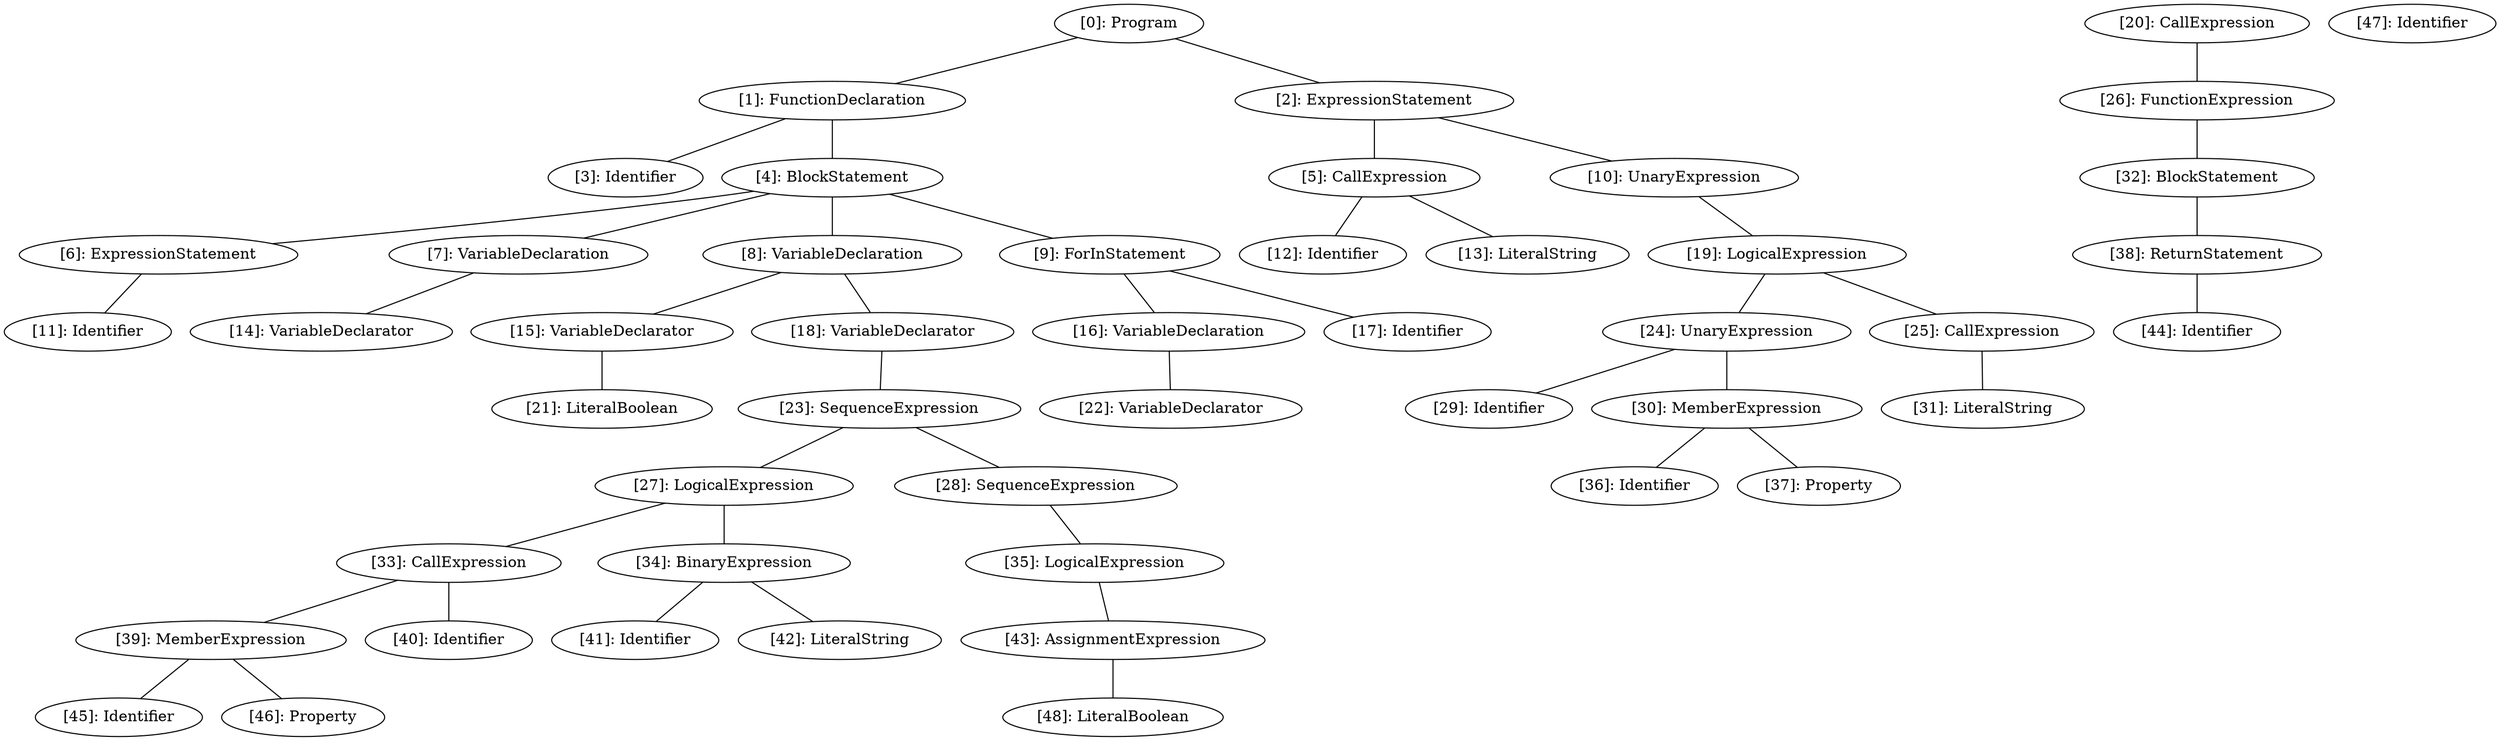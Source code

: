 // Result
graph {
	0 [label="[0]: Program"]
	1 [label="[1]: FunctionDeclaration"]
	2 [label="[2]: ExpressionStatement"]
	3 [label="[3]: Identifier"]
	4 [label="[4]: BlockStatement"]
	5 [label="[5]: CallExpression"]
	6 [label="[6]: ExpressionStatement"]
	7 [label="[7]: VariableDeclaration"]
	8 [label="[8]: VariableDeclaration"]
	9 [label="[9]: ForInStatement"]
	10 [label="[10]: UnaryExpression"]
	11 [label="[11]: Identifier"]
	12 [label="[12]: Identifier"]
	13 [label="[13]: LiteralString"]
	14 [label="[14]: VariableDeclarator"]
	15 [label="[15]: VariableDeclarator"]
	16 [label="[16]: VariableDeclaration"]
	17 [label="[17]: Identifier"]
	18 [label="[18]: VariableDeclarator"]
	19 [label="[19]: LogicalExpression"]
	20 [label="[20]: CallExpression"]
	21 [label="[21]: LiteralBoolean"]
	22 [label="[22]: VariableDeclarator"]
	23 [label="[23]: SequenceExpression"]
	24 [label="[24]: UnaryExpression"]
	25 [label="[25]: CallExpression"]
	26 [label="[26]: FunctionExpression"]
	27 [label="[27]: LogicalExpression"]
	28 [label="[28]: SequenceExpression"]
	29 [label="[29]: Identifier"]
	30 [label="[30]: MemberExpression"]
	31 [label="[31]: LiteralString"]
	32 [label="[32]: BlockStatement"]
	33 [label="[33]: CallExpression"]
	34 [label="[34]: BinaryExpression"]
	35 [label="[35]: LogicalExpression"]
	36 [label="[36]: Identifier"]
	37 [label="[37]: Property"]
	38 [label="[38]: ReturnStatement"]
	39 [label="[39]: MemberExpression"]
	40 [label="[40]: Identifier"]
	41 [label="[41]: Identifier"]
	42 [label="[42]: LiteralString"]
	43 [label="[43]: AssignmentExpression"]
	44 [label="[44]: Identifier"]
	45 [label="[45]: Identifier"]
	46 [label="[46]: Property"]
	47 [label="[47]: Identifier"]
	48 [label="[48]: LiteralBoolean"]
	0 -- 1
	0 -- 2
	1 -- 3
	1 -- 4
	2 -- 5
	2 -- 10
	4 -- 6
	4 -- 7
	4 -- 8
	4 -- 9
	5 -- 12
	5 -- 13
	6 -- 11
	7 -- 14
	8 -- 15
	8 -- 18
	9 -- 16
	9 -- 17
	10 -- 19
	15 -- 21
	16 -- 22
	18 -- 23
	19 -- 24
	19 -- 25
	20 -- 26
	23 -- 27
	23 -- 28
	24 -- 29
	24 -- 30
	25 -- 31
	26 -- 32
	27 -- 33
	27 -- 34
	28 -- 35
	30 -- 36
	30 -- 37
	32 -- 38
	33 -- 39
	33 -- 40
	34 -- 41
	34 -- 42
	35 -- 43
	38 -- 44
	39 -- 45
	39 -- 46
	43 -- 48
}
